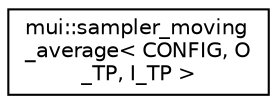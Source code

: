 digraph "Graphical Class Hierarchy"
{
 // LATEX_PDF_SIZE
  edge [fontname="Helvetica",fontsize="10",labelfontname="Helvetica",labelfontsize="10"];
  node [fontname="Helvetica",fontsize="10",shape=record];
  rankdir="LR";
  Node0 [label="mui::sampler_moving\l_average\< CONFIG, O\l_TP, I_TP \>",height=0.2,width=0.4,color="black", fillcolor="white", style="filled",URL="$classmui_1_1sampler__moving__average.html",tooltip=" "];
}
